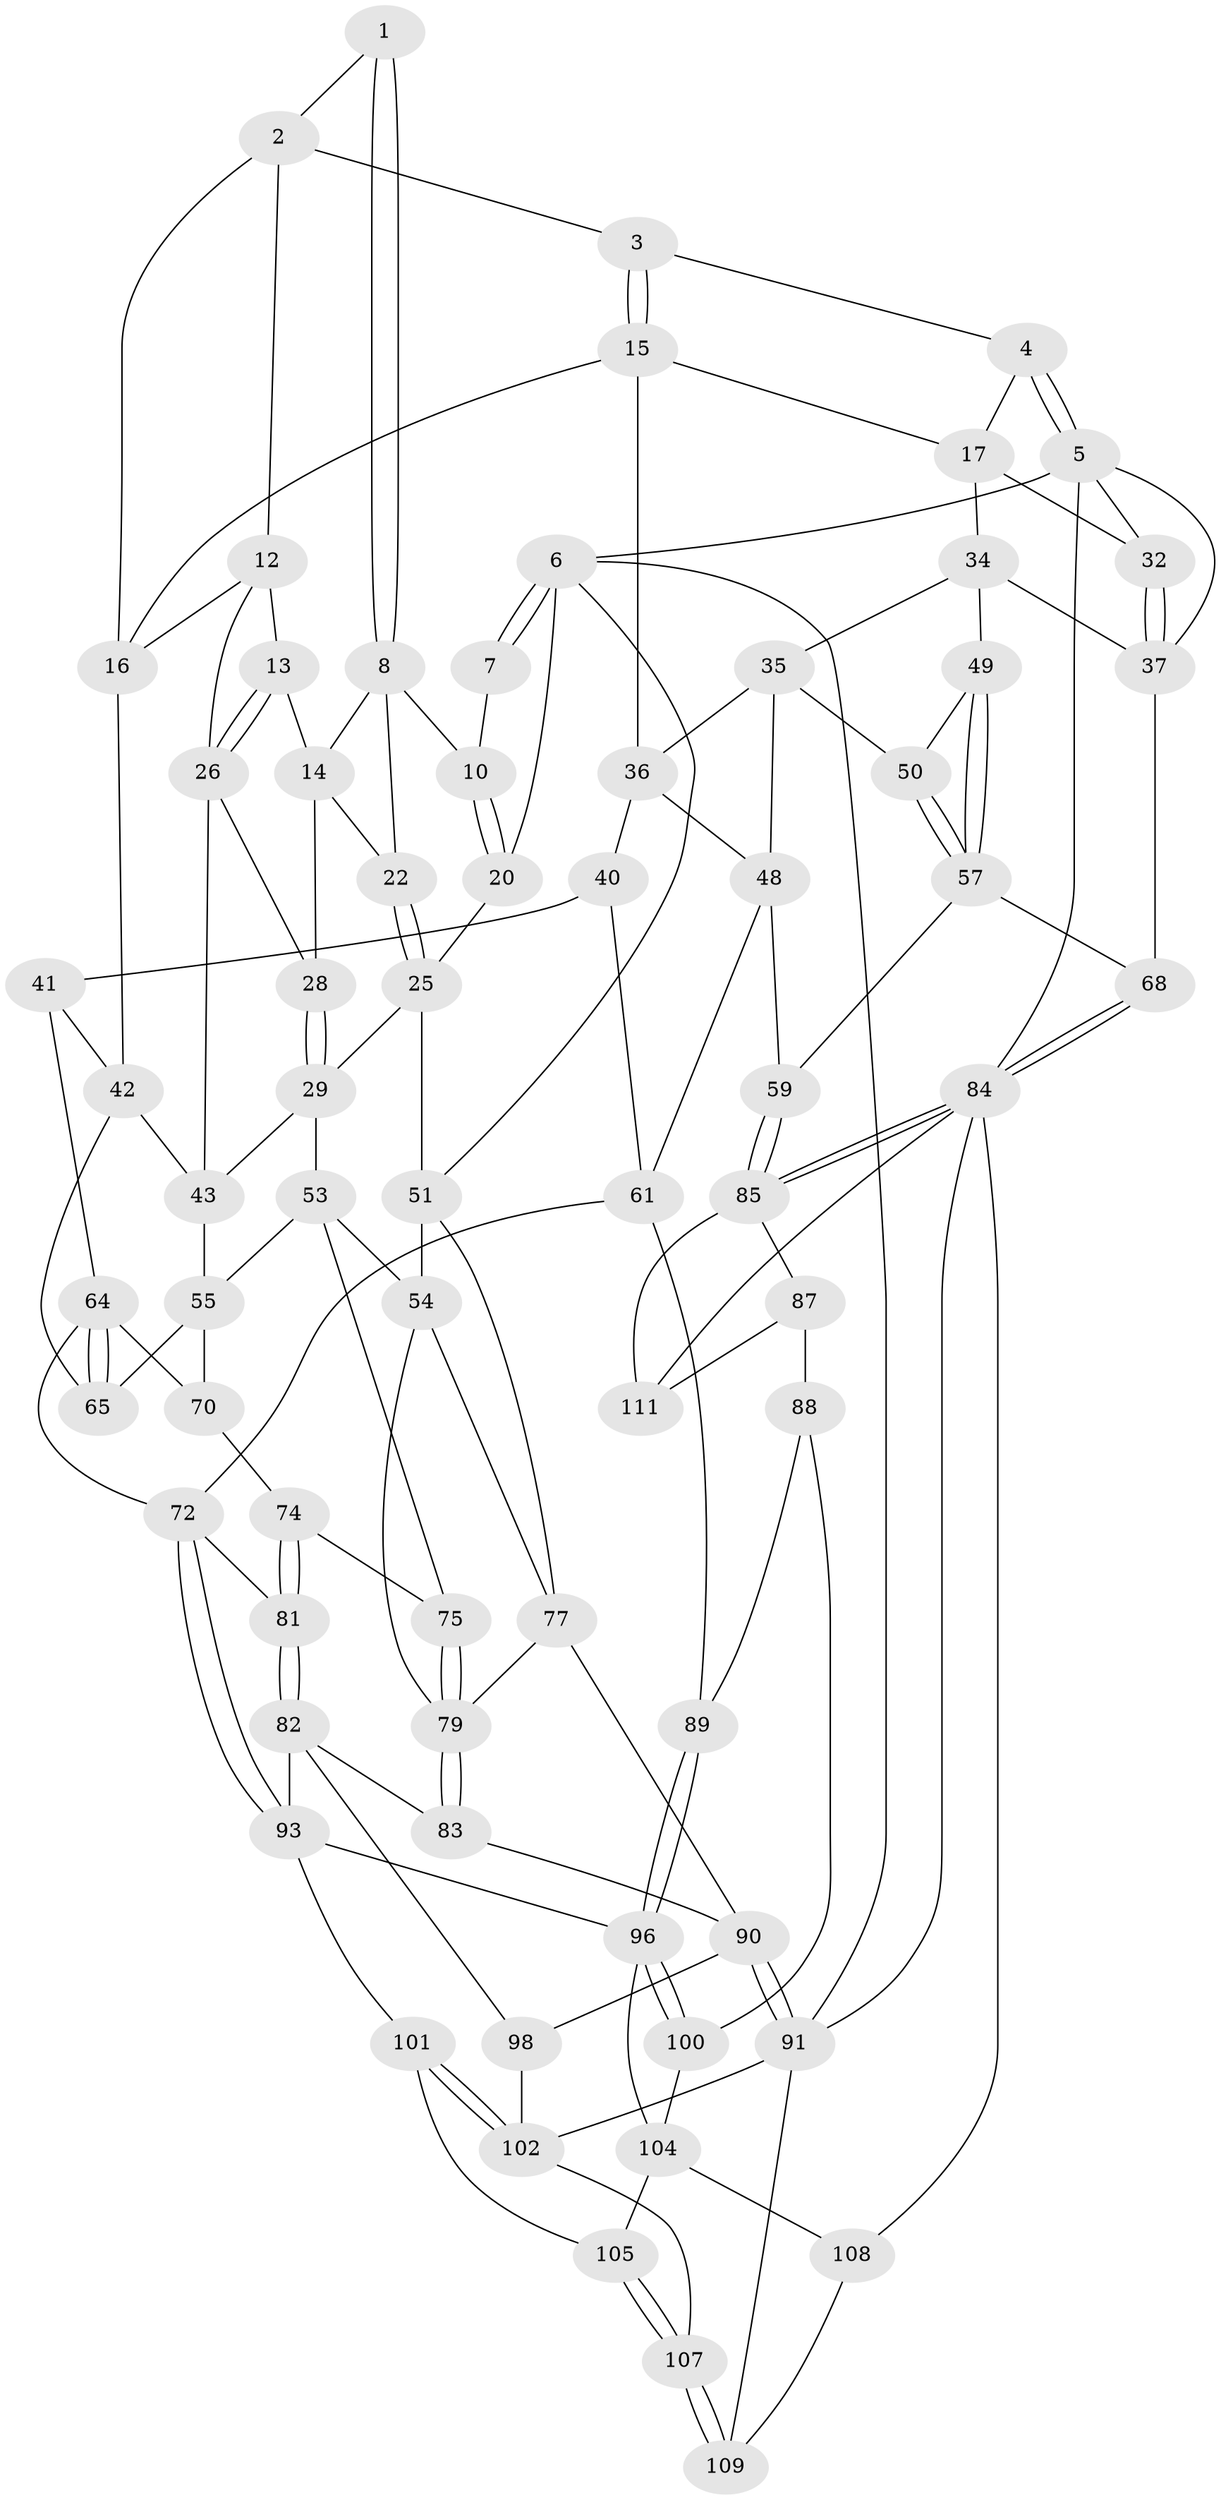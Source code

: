 // Generated by graph-tools (version 1.1) at 2025/24/03/03/25 07:24:37]
// undirected, 71 vertices, 153 edges
graph export_dot {
graph [start="1"]
  node [color=gray90,style=filled];
  1 [pos="+0.30231282611516325+0"];
  2 [pos="+0.4168882868355062+0",super="+11"];
  3 [pos="+0.6806864321598242+0"];
  4 [pos="+0.8195327949030303+0"];
  5 [pos="+1+0",super="+33"];
  6 [pos="+0+0",super="+19"];
  7 [pos="+0.14948307058359894+0"];
  8 [pos="+0.27348140681017635+0.02907660654622721",super="+9"];
  10 [pos="+0.12816648117019905+0.0418650238167134"];
  12 [pos="+0.4295704802898295+0.04261059770651786",super="+24"];
  13 [pos="+0.33670382489680195+0.09712581201249702"];
  14 [pos="+0.3177022878135006+0.0848048789468429",super="+21"];
  15 [pos="+0.5966930663443284+0.11889384242265845",super="+18"];
  16 [pos="+0.557729702528874+0.1282577746906714",super="+23"];
  17 [pos="+0.8343219638705164+0.05794400059402905",super="+31"];
  20 [pos="+0.0281453675210522+0.15791855723619241"];
  22 [pos="+0.22194889380684082+0.12493253689396756"];
  25 [pos="+0.1283380772672089+0.2147650675797573",super="+30"];
  26 [pos="+0.3262277278631081+0.19522547637628157",super="+27"];
  28 [pos="+0.30748020090457157+0.19803148557092967"];
  29 [pos="+0.17585295155328914+0.2475412641026193",super="+44"];
  32 [pos="+0.8980019505299334+0.08652425960721251"];
  34 [pos="+0.8841655018010612+0.20801753570419826",super="+38"];
  35 [pos="+0.8425266615949688+0.25283236782678836",super="+47"];
  36 [pos="+0.6988286771125319+0.1824185028026631",super="+39"];
  37 [pos="+1+0.2989537809820856",super="+67"];
  40 [pos="+0.6519214361737994+0.3224519483058225",super="+62"];
  41 [pos="+0.5072981497293814+0.29613042443270166",super="+63"];
  42 [pos="+0.471685510810831+0.27528446547941837",super="+45"];
  43 [pos="+0.290760540130924+0.30025369638690186",super="+46"];
  48 [pos="+0.8100692853254905+0.31014545956680595",super="+60"];
  49 [pos="+0.9662217238036809+0.3260381814239619"];
  50 [pos="+0.8612222766077554+0.32420257486289145"];
  51 [pos="+0.06777252223795772+0.4038546782032363",super="+52"];
  53 [pos="+0.19037859437250204+0.42193781935019103",super="+56"];
  54 [pos="+0.1831278533047659+0.4246362598389536",super="+76"];
  55 [pos="+0.26724737186442815+0.42342613470439994",super="+66"];
  57 [pos="+0.8546781544332258+0.4551521242398398",super="+58"];
  59 [pos="+0.7538421425514299+0.5129856437895257"];
  61 [pos="+0.7325778446210207+0.5149846495490454",super="+71"];
  64 [pos="+0.4811811919639653+0.4995093380701145",super="+69"];
  65 [pos="+0.4447640767100145+0.3124875435665915"];
  68 [pos="+1+0.5159391233219411"];
  70 [pos="+0.46990006722432226+0.5296155693484277"];
  72 [pos="+0.5092481901559459+0.6003193805868422",super="+73"];
  74 [pos="+0.3233941484836309+0.5208526403681544"];
  75 [pos="+0.27800406405165434+0.4807091231724741"];
  77 [pos="+0+0.6381963719714866",super="+78"];
  79 [pos="+0.23154535703728255+0.635455669507898",super="+80"];
  81 [pos="+0.3282911262522162+0.6347017168546232"];
  82 [pos="+0.2991001291915998+0.6545184799171105",super="+95"];
  83 [pos="+0.2513264428094835+0.6591348608231535"];
  84 [pos="+1+0.7333944581289171",super="+112"];
  85 [pos="+1+0.7497482347784622",super="+86"];
  87 [pos="+0.9889289404197579+0.7702912421754501",super="+110"];
  88 [pos="+0.7591413312295716+0.7254783430745532",super="+99"];
  89 [pos="+0.7452245456122731+0.7218893661533266"];
  90 [pos="+0+1",super="+92"];
  91 [pos="+0+1",super="+113"];
  93 [pos="+0.5123732917778901+0.6759175690561589",super="+94"];
  96 [pos="+0.6948155060698998+0.7765391395610654",super="+97"];
  98 [pos="+0.2238218915052661+0.8436703514785854"];
  100 [pos="+0.7513529933002658+0.9085292753700108"];
  101 [pos="+0.4289317726087517+0.8158325132336495"];
  102 [pos="+0.35514023934083105+0.9022200199952092",super="+103"];
  104 [pos="+0.598175767129828+0.822041271519682",super="+106"];
  105 [pos="+0.5090365052311315+0.860373992355132"];
  107 [pos="+0.5071303072881671+0.9405139818163513"];
  108 [pos="+0.6373020334147427+1"];
  109 [pos="+0.6344941253330695+1"];
  111 [pos="+0.8878941599041879+1"];
  1 -- 2;
  1 -- 8;
  1 -- 8;
  2 -- 3;
  2 -- 16;
  2 -- 12;
  3 -- 4;
  3 -- 15;
  3 -- 15;
  4 -- 5;
  4 -- 5;
  4 -- 17;
  5 -- 6;
  5 -- 84;
  5 -- 32;
  5 -- 37;
  6 -- 7;
  6 -- 7;
  6 -- 91;
  6 -- 20;
  6 -- 51;
  7 -- 10;
  8 -- 14;
  8 -- 10;
  8 -- 22;
  10 -- 20;
  10 -- 20;
  12 -- 13;
  12 -- 16;
  12 -- 26;
  13 -- 14;
  13 -- 26;
  13 -- 26;
  14 -- 28;
  14 -- 22;
  15 -- 16;
  15 -- 17;
  15 -- 36;
  16 -- 42;
  17 -- 32;
  17 -- 34;
  20 -- 25;
  22 -- 25;
  22 -- 25;
  25 -- 51;
  25 -- 29;
  26 -- 43;
  26 -- 28;
  28 -- 29;
  28 -- 29;
  29 -- 53;
  29 -- 43;
  32 -- 37;
  32 -- 37;
  34 -- 35;
  34 -- 49;
  34 -- 37;
  35 -- 36;
  35 -- 48;
  35 -- 50;
  36 -- 40;
  36 -- 48;
  37 -- 68;
  40 -- 41 [weight=2];
  40 -- 61;
  41 -- 42;
  41 -- 64;
  42 -- 65;
  42 -- 43;
  43 -- 55;
  48 -- 59;
  48 -- 61;
  49 -- 50;
  49 -- 57;
  49 -- 57;
  50 -- 57;
  50 -- 57;
  51 -- 54;
  51 -- 77;
  53 -- 54;
  53 -- 75;
  53 -- 55;
  54 -- 77;
  54 -- 79;
  55 -- 65;
  55 -- 70;
  57 -- 59;
  57 -- 68;
  59 -- 85;
  59 -- 85;
  61 -- 72;
  61 -- 89;
  64 -- 65;
  64 -- 65;
  64 -- 72;
  64 -- 70;
  68 -- 84;
  68 -- 84;
  70 -- 74;
  72 -- 93;
  72 -- 93;
  72 -- 81;
  74 -- 75;
  74 -- 81;
  74 -- 81;
  75 -- 79;
  75 -- 79;
  77 -- 90;
  77 -- 79;
  79 -- 83;
  79 -- 83;
  81 -- 82;
  81 -- 82;
  82 -- 83;
  82 -- 98;
  82 -- 93;
  83 -- 90;
  84 -- 85;
  84 -- 85;
  84 -- 108;
  84 -- 91;
  84 -- 111;
  85 -- 87;
  85 -- 111;
  87 -- 88 [weight=2];
  87 -- 111;
  88 -- 89;
  88 -- 100;
  89 -- 96;
  89 -- 96;
  90 -- 91;
  90 -- 91;
  90 -- 98;
  91 -- 109;
  91 -- 102;
  93 -- 96;
  93 -- 101;
  96 -- 100;
  96 -- 100;
  96 -- 104;
  98 -- 102;
  100 -- 104;
  101 -- 102;
  101 -- 102;
  101 -- 105;
  102 -- 107;
  104 -- 105;
  104 -- 108;
  105 -- 107;
  105 -- 107;
  107 -- 109;
  107 -- 109;
  108 -- 109;
}
